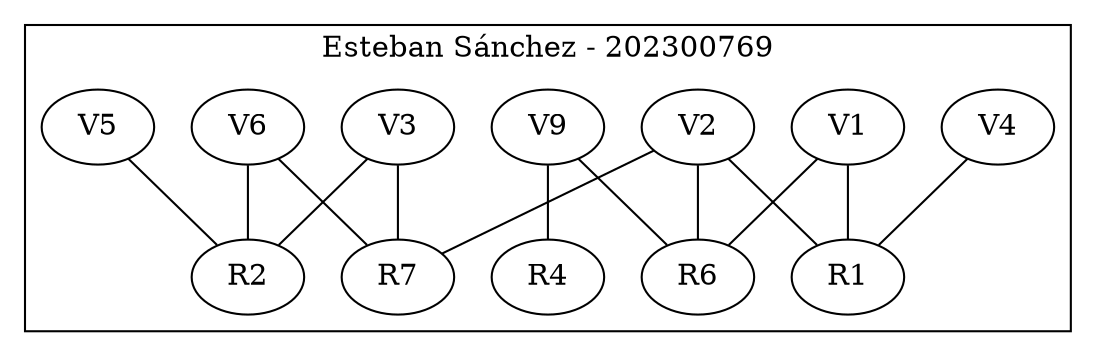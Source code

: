 graph UndirectedGraph {
    node [shape=ellipse];
    rankdir=TB;
    subgraph cluster_0 {
        label = "Esteban Sánchez - 202300769";
        V1 [label="V1"];
        R1 [label="R1"];
        R6 [label="R6"];
        V2 [label="V2"];
        R7 [label="R7"];
        V3 [label="V3"];
        R2 [label="R2"];
        V4 [label="V4"];
        V5 [label="V5"];
        V6 [label="V6"];
        V9 [label="V9"];
        R4 [label="R4"];
        V1 -- R1;
        V1 -- R6;
        V2 -- R1;
        V2 -- R7;
        V2 -- R6;
        V3 -- R2;
        V3 -- R7;
        V4 -- R1;
        V5 -- R2;
        V6 -- R7;
        V6 -- R2;
        V9 -- R6;
        V9 -- R4;
        { rank=same; V1; V2; V3; V4; V5; V6; V9; };
        { rank=same; R1; R6; R7; R2; R4; };
    }
}
